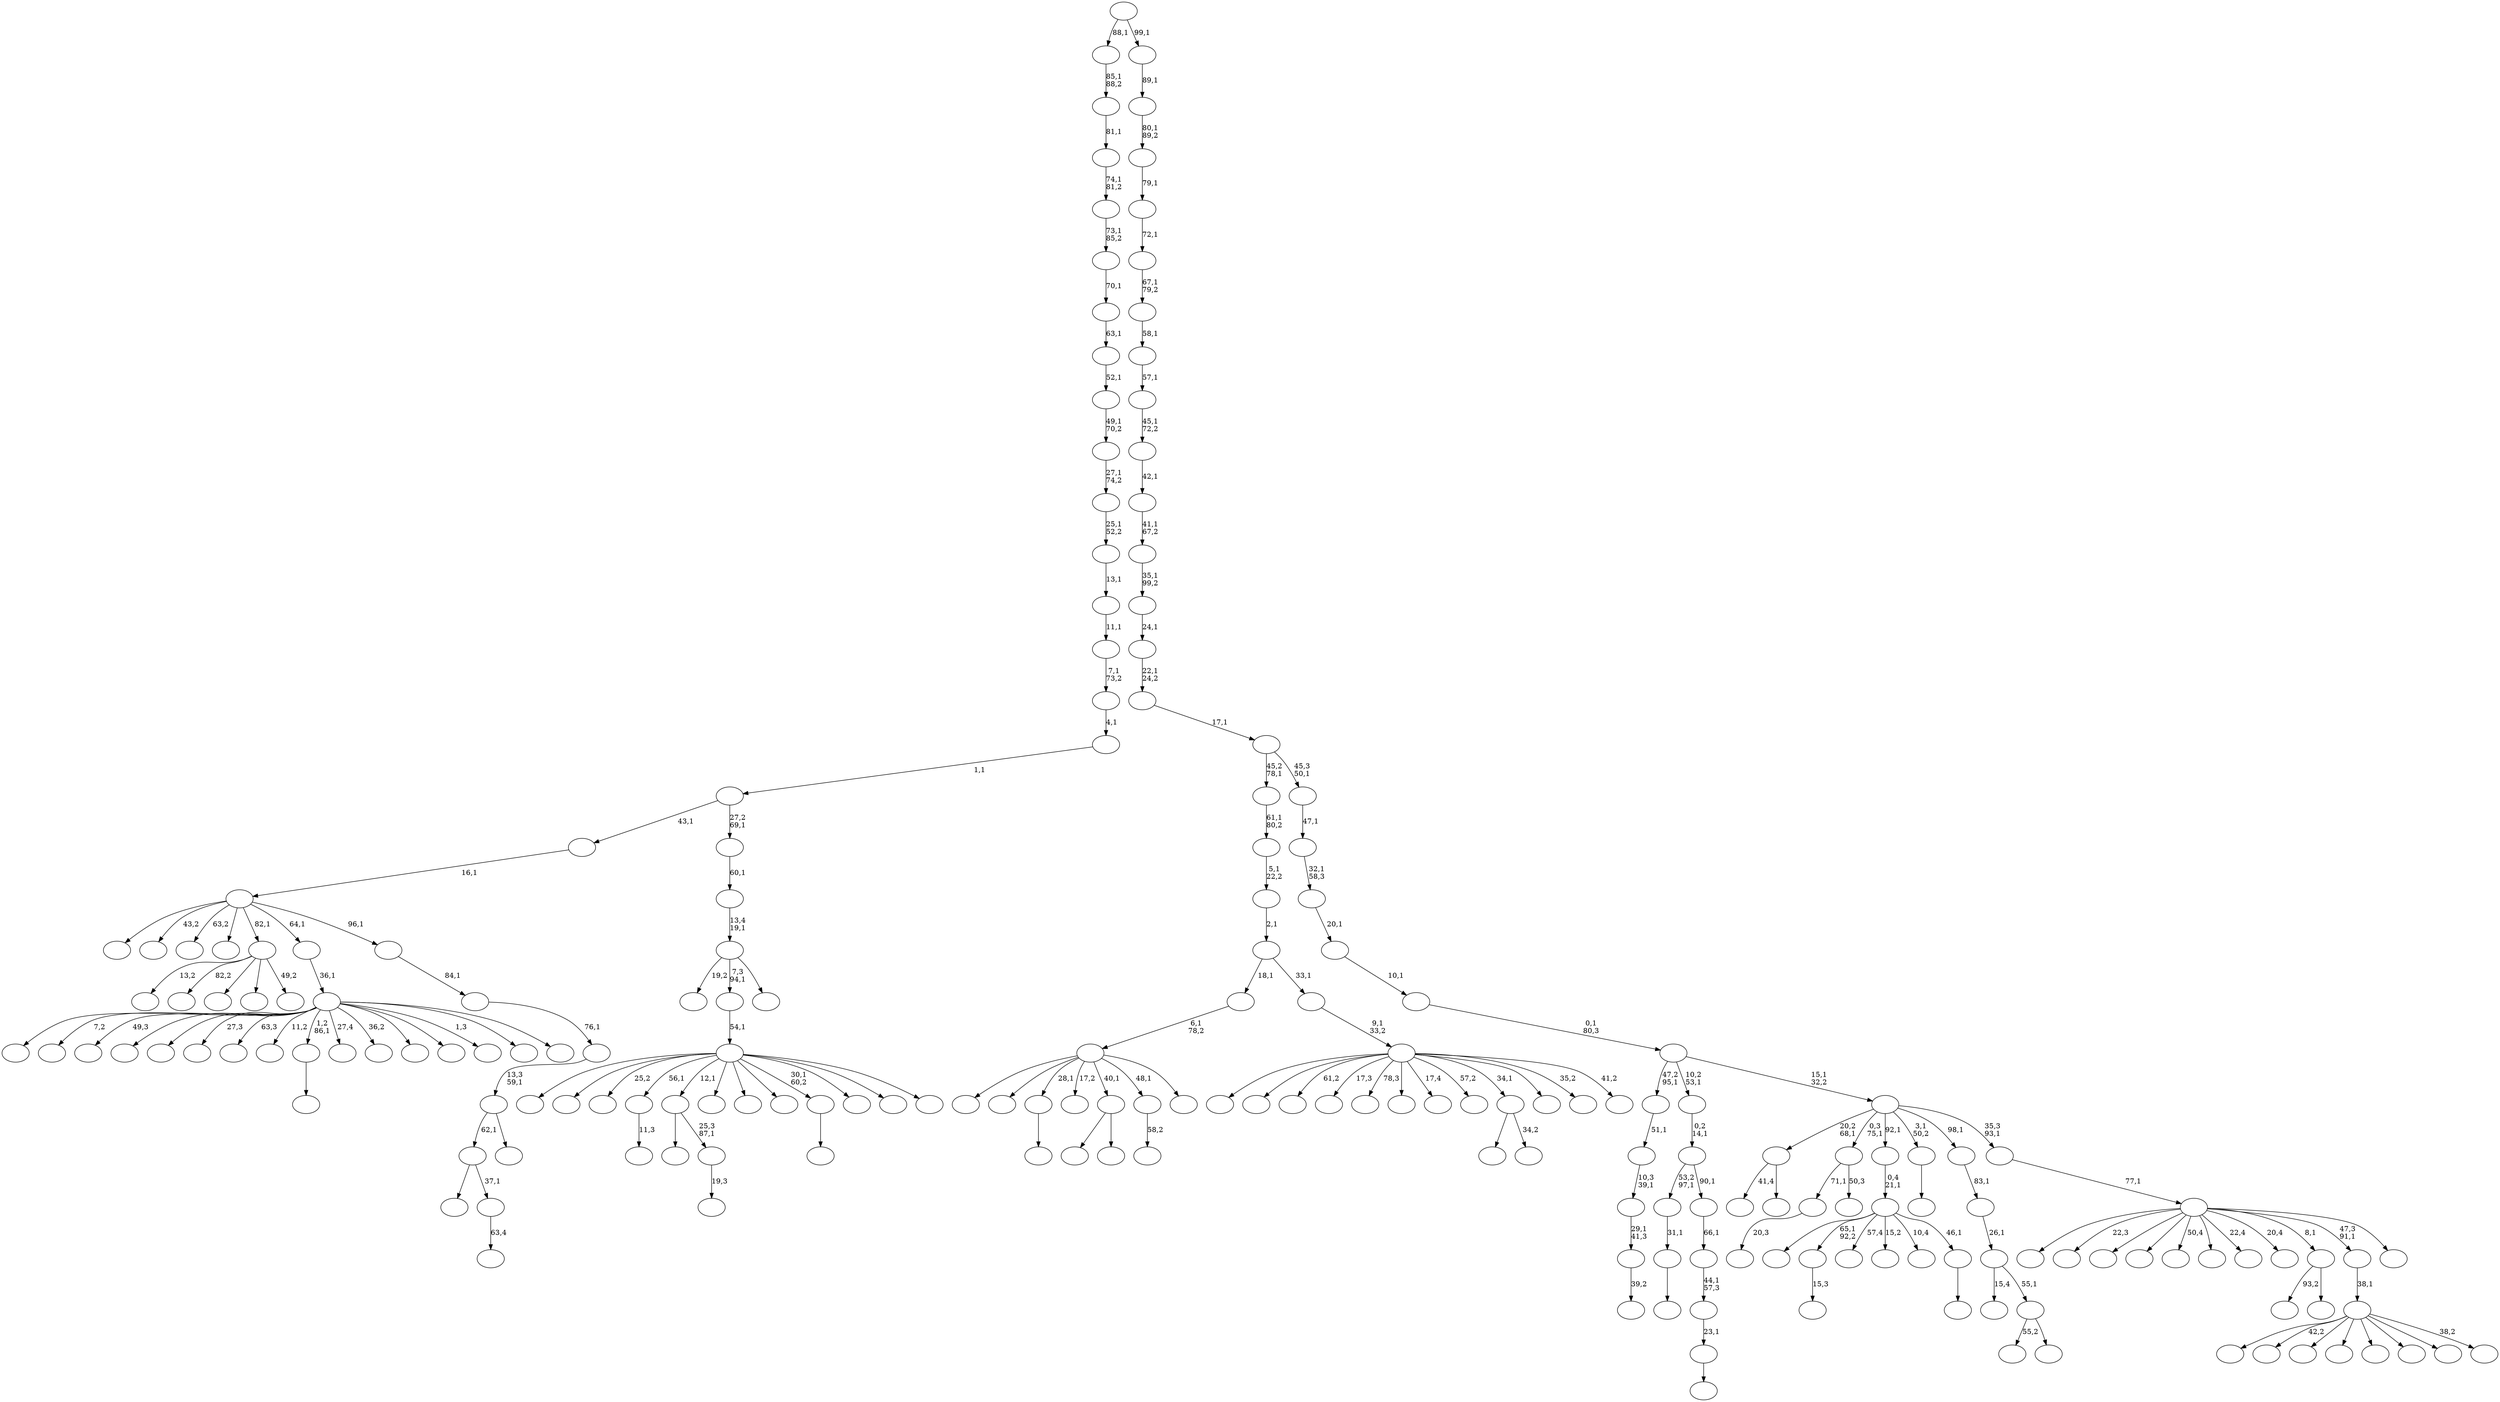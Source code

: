 digraph T {
	200 [label=""]
	199 [label=""]
	198 [label=""]
	197 [label=""]
	196 [label=""]
	195 [label=""]
	194 [label=""]
	193 [label=""]
	192 [label=""]
	191 [label=""]
	190 [label=""]
	189 [label=""]
	188 [label=""]
	187 [label=""]
	186 [label=""]
	185 [label=""]
	184 [label=""]
	183 [label=""]
	182 [label=""]
	181 [label=""]
	180 [label=""]
	179 [label=""]
	178 [label=""]
	177 [label=""]
	176 [label=""]
	175 [label=""]
	174 [label=""]
	173 [label=""]
	172 [label=""]
	171 [label=""]
	170 [label=""]
	169 [label=""]
	168 [label=""]
	167 [label=""]
	166 [label=""]
	165 [label=""]
	164 [label=""]
	163 [label=""]
	162 [label=""]
	161 [label=""]
	160 [label=""]
	159 [label=""]
	158 [label=""]
	157 [label=""]
	156 [label=""]
	155 [label=""]
	154 [label=""]
	153 [label=""]
	152 [label=""]
	151 [label=""]
	150 [label=""]
	149 [label=""]
	148 [label=""]
	147 [label=""]
	146 [label=""]
	145 [label=""]
	144 [label=""]
	143 [label=""]
	142 [label=""]
	141 [label=""]
	140 [label=""]
	139 [label=""]
	138 [label=""]
	137 [label=""]
	136 [label=""]
	135 [label=""]
	134 [label=""]
	133 [label=""]
	132 [label=""]
	131 [label=""]
	130 [label=""]
	129 [label=""]
	128 [label=""]
	127 [label=""]
	126 [label=""]
	125 [label=""]
	124 [label=""]
	123 [label=""]
	122 [label=""]
	121 [label=""]
	120 [label=""]
	119 [label=""]
	118 [label=""]
	117 [label=""]
	116 [label=""]
	115 [label=""]
	114 [label=""]
	113 [label=""]
	112 [label=""]
	111 [label=""]
	110 [label=""]
	109 [label=""]
	108 [label=""]
	107 [label=""]
	106 [label=""]
	105 [label=""]
	104 [label=""]
	103 [label=""]
	102 [label=""]
	101 [label=""]
	100 [label=""]
	99 [label=""]
	98 [label=""]
	97 [label=""]
	96 [label=""]
	95 [label=""]
	94 [label=""]
	93 [label=""]
	92 [label=""]
	91 [label=""]
	90 [label=""]
	89 [label=""]
	88 [label=""]
	87 [label=""]
	86 [label=""]
	85 [label=""]
	84 [label=""]
	83 [label=""]
	82 [label=""]
	81 [label=""]
	80 [label=""]
	79 [label=""]
	78 [label=""]
	77 [label=""]
	76 [label=""]
	75 [label=""]
	74 [label=""]
	73 [label=""]
	72 [label=""]
	71 [label=""]
	70 [label=""]
	69 [label=""]
	68 [label=""]
	67 [label=""]
	66 [label=""]
	65 [label=""]
	64 [label=""]
	63 [label=""]
	62 [label=""]
	61 [label=""]
	60 [label=""]
	59 [label=""]
	58 [label=""]
	57 [label=""]
	56 [label=""]
	55 [label=""]
	54 [label=""]
	53 [label=""]
	52 [label=""]
	51 [label=""]
	50 [label=""]
	49 [label=""]
	48 [label=""]
	47 [label=""]
	46 [label=""]
	45 [label=""]
	44 [label=""]
	43 [label=""]
	42 [label=""]
	41 [label=""]
	40 [label=""]
	39 [label=""]
	38 [label=""]
	37 [label=""]
	36 [label=""]
	35 [label=""]
	34 [label=""]
	33 [label=""]
	32 [label=""]
	31 [label=""]
	30 [label=""]
	29 [label=""]
	28 [label=""]
	27 [label=""]
	26 [label=""]
	25 [label=""]
	24 [label=""]
	23 [label=""]
	22 [label=""]
	21 [label=""]
	20 [label=""]
	19 [label=""]
	18 [label=""]
	17 [label=""]
	16 [label=""]
	15 [label=""]
	14 [label=""]
	13 [label=""]
	12 [label=""]
	11 [label=""]
	10 [label=""]
	9 [label=""]
	8 [label=""]
	7 [label=""]
	6 [label=""]
	5 [label=""]
	4 [label=""]
	3 [label=""]
	2 [label=""]
	1 [label=""]
	0 [label=""]
	182 -> 183 [label="39,2"]
	181 -> 182 [label="29,1\n41,3"]
	180 -> 181 [label="10,3\n39,1"]
	179 -> 180 [label="51,1"]
	177 -> 178 [label=""]
	175 -> 176 [label="20,3"]
	173 -> 174 [label="63,4"]
	172 -> 198 [label=""]
	172 -> 173 [label="37,1"]
	163 -> 168 [label="41,4"]
	163 -> 164 [label=""]
	156 -> 157 [label="11,3"]
	153 -> 175 [label="71,1"]
	153 -> 154 [label="50,3"]
	147 -> 148 [label="15,3"]
	145 -> 146 [label="19,3"]
	144 -> 155 [label=""]
	144 -> 145 [label="25,3\n87,1"]
	140 -> 141 [label=""]
	139 -> 140 [label="31,1"]
	137 -> 138 [label=""]
	136 -> 137 [label="23,1"]
	135 -> 136 [label="44,1\n57,3"]
	134 -> 135 [label="66,1"]
	133 -> 139 [label="53,2\n97,1"]
	133 -> 134 [label="90,1"]
	132 -> 133 [label="0,2\n14,1"]
	122 -> 123 [label=""]
	115 -> 121 [label=""]
	115 -> 116 [label=""]
	110 -> 111 [label=""]
	100 -> 101 [label=""]
	99 -> 187 [label=""]
	99 -> 147 [label="65,1\n92,2"]
	99 -> 127 [label="57,4"]
	99 -> 124 [label="15,2"]
	99 -> 108 [label="10,4"]
	99 -> 100 [label="46,1"]
	98 -> 99 [label="0,4\n21,1"]
	95 -> 96 [label=""]
	87 -> 88 [label="58,2"]
	84 -> 165 [label="13,2"]
	84 -> 160 [label="82,2"]
	84 -> 97 [label=""]
	84 -> 92 [label=""]
	84 -> 85 [label="49,2"]
	82 -> 200 [label=""]
	82 -> 194 [label="7,2"]
	82 -> 191 [label="49,3"]
	82 -> 189 [label=""]
	82 -> 185 [label=""]
	82 -> 149 [label="27,3"]
	82 -> 131 [label="63,3"]
	82 -> 130 [label="11,2"]
	82 -> 122 [label="1,2\n86,1"]
	82 -> 117 [label="27,4"]
	82 -> 109 [label="36,2"]
	82 -> 105 [label=""]
	82 -> 93 [label=""]
	82 -> 90 [label="1,3"]
	82 -> 89 [label=""]
	82 -> 83 [label=""]
	81 -> 82 [label="36,1"]
	79 -> 197 [label=""]
	79 -> 184 [label=""]
	79 -> 177 [label="28,1"]
	79 -> 166 [label="17,2"]
	79 -> 115 [label="40,1"]
	79 -> 87 [label="48,1"]
	79 -> 80 [label=""]
	78 -> 79 [label="6,1\n78,2"]
	76 -> 114 [label=""]
	76 -> 77 [label="34,2"]
	74 -> 188 [label=""]
	74 -> 167 [label=""]
	74 -> 162 [label="25,2"]
	74 -> 156 [label="56,1"]
	74 -> 144 [label="12,1"]
	74 -> 126 [label=""]
	74 -> 113 [label=""]
	74 -> 112 [label=""]
	74 -> 110 [label="30,1\n60,2"]
	74 -> 107 [label=""]
	74 -> 94 [label=""]
	74 -> 75 [label=""]
	73 -> 74 [label="54,1"]
	71 -> 125 [label="55,2"]
	71 -> 72 [label=""]
	70 -> 190 [label="15,4"]
	70 -> 71 [label="55,1"]
	69 -> 70 [label="26,1"]
	68 -> 69 [label="83,1"]
	65 -> 172 [label="62,1"]
	65 -> 66 [label=""]
	64 -> 65 [label="13,3\n59,1"]
	63 -> 64 [label="76,1"]
	62 -> 63 [label="84,1"]
	61 -> 161 [label=""]
	61 -> 143 [label="43,2"]
	61 -> 119 [label="63,2"]
	61 -> 104 [label=""]
	61 -> 84 [label="82,1"]
	61 -> 81 [label="64,1"]
	61 -> 62 [label="96,1"]
	60 -> 61 [label="16,1"]
	57 -> 193 [label="19,2"]
	57 -> 73 [label="7,3\n94,1"]
	57 -> 58 [label=""]
	56 -> 57 [label="13,4\n19,1"]
	55 -> 56 [label="60,1"]
	54 -> 60 [label="43,1"]
	54 -> 55 [label="27,2\n69,1"]
	53 -> 54 [label="1,1"]
	52 -> 53 [label="4,1"]
	51 -> 52 [label="7,1\n73,2"]
	50 -> 51 [label="11,1"]
	49 -> 50 [label="13,1"]
	48 -> 49 [label="25,1\n52,2"]
	47 -> 48 [label="27,1\n74,2"]
	46 -> 47 [label="49,1\n70,2"]
	45 -> 46 [label="52,1"]
	44 -> 45 [label="63,1"]
	43 -> 44 [label="70,1"]
	42 -> 43 [label="73,1\n85,2"]
	41 -> 42 [label="74,1\n81,2"]
	40 -> 41 [label="81,1"]
	39 -> 40 [label="85,1\n88,2"]
	37 -> 158 [label="93,2"]
	37 -> 38 [label=""]
	34 -> 199 [label=""]
	34 -> 169 [label=""]
	34 -> 152 [label="61,2"]
	34 -> 150 [label="17,3"]
	34 -> 142 [label="78,3"]
	34 -> 128 [label=""]
	34 -> 120 [label="17,4"]
	34 -> 102 [label="57,2"]
	34 -> 76 [label="34,1"]
	34 -> 67 [label=""]
	34 -> 59 [label="35,2"]
	34 -> 35 [label="41,2"]
	33 -> 34 [label="9,1\n33,2"]
	32 -> 78 [label="18,1"]
	32 -> 33 [label="33,1"]
	31 -> 32 [label="2,1"]
	30 -> 31 [label="5,1\n22,2"]
	29 -> 30 [label="61,1\n80,2"]
	27 -> 186 [label=""]
	27 -> 171 [label="42,2"]
	27 -> 170 [label=""]
	27 -> 129 [label=""]
	27 -> 106 [label=""]
	27 -> 103 [label=""]
	27 -> 36 [label=""]
	27 -> 28 [label="38,2"]
	26 -> 27 [label="38,1"]
	24 -> 196 [label=""]
	24 -> 195 [label="22,3"]
	24 -> 192 [label=""]
	24 -> 159 [label=""]
	24 -> 151 [label="50,4"]
	24 -> 118 [label=""]
	24 -> 91 [label="22,4"]
	24 -> 86 [label="20,4"]
	24 -> 37 [label="8,1"]
	24 -> 26 [label="47,3\n91,1"]
	24 -> 25 [label=""]
	23 -> 24 [label="77,1"]
	22 -> 163 [label="20,2\n68,1"]
	22 -> 153 [label="0,3\n75,1"]
	22 -> 98 [label="92,1"]
	22 -> 95 [label="3,1\n50,2"]
	22 -> 68 [label="98,1"]
	22 -> 23 [label="35,3\n93,1"]
	21 -> 179 [label="47,2\n95,1"]
	21 -> 132 [label="10,2\n53,1"]
	21 -> 22 [label="15,1\n32,2"]
	20 -> 21 [label="0,1\n80,3"]
	19 -> 20 [label="10,1"]
	18 -> 19 [label="20,1"]
	17 -> 18 [label="32,1\n58,3"]
	16 -> 17 [label="47,1"]
	15 -> 29 [label="45,2\n78,1"]
	15 -> 16 [label="45,3\n50,1"]
	14 -> 15 [label="17,1"]
	13 -> 14 [label="22,1\n24,2"]
	12 -> 13 [label="24,1"]
	11 -> 12 [label="35,1\n99,2"]
	10 -> 11 [label="41,1\n67,2"]
	9 -> 10 [label="42,1"]
	8 -> 9 [label="45,1\n72,2"]
	7 -> 8 [label="57,1"]
	6 -> 7 [label="58,1"]
	5 -> 6 [label="67,1\n79,2"]
	4 -> 5 [label="72,1"]
	3 -> 4 [label="79,1"]
	2 -> 3 [label="80,1\n89,2"]
	1 -> 2 [label="89,1"]
	0 -> 39 [label="88,1"]
	0 -> 1 [label="99,1"]
}
